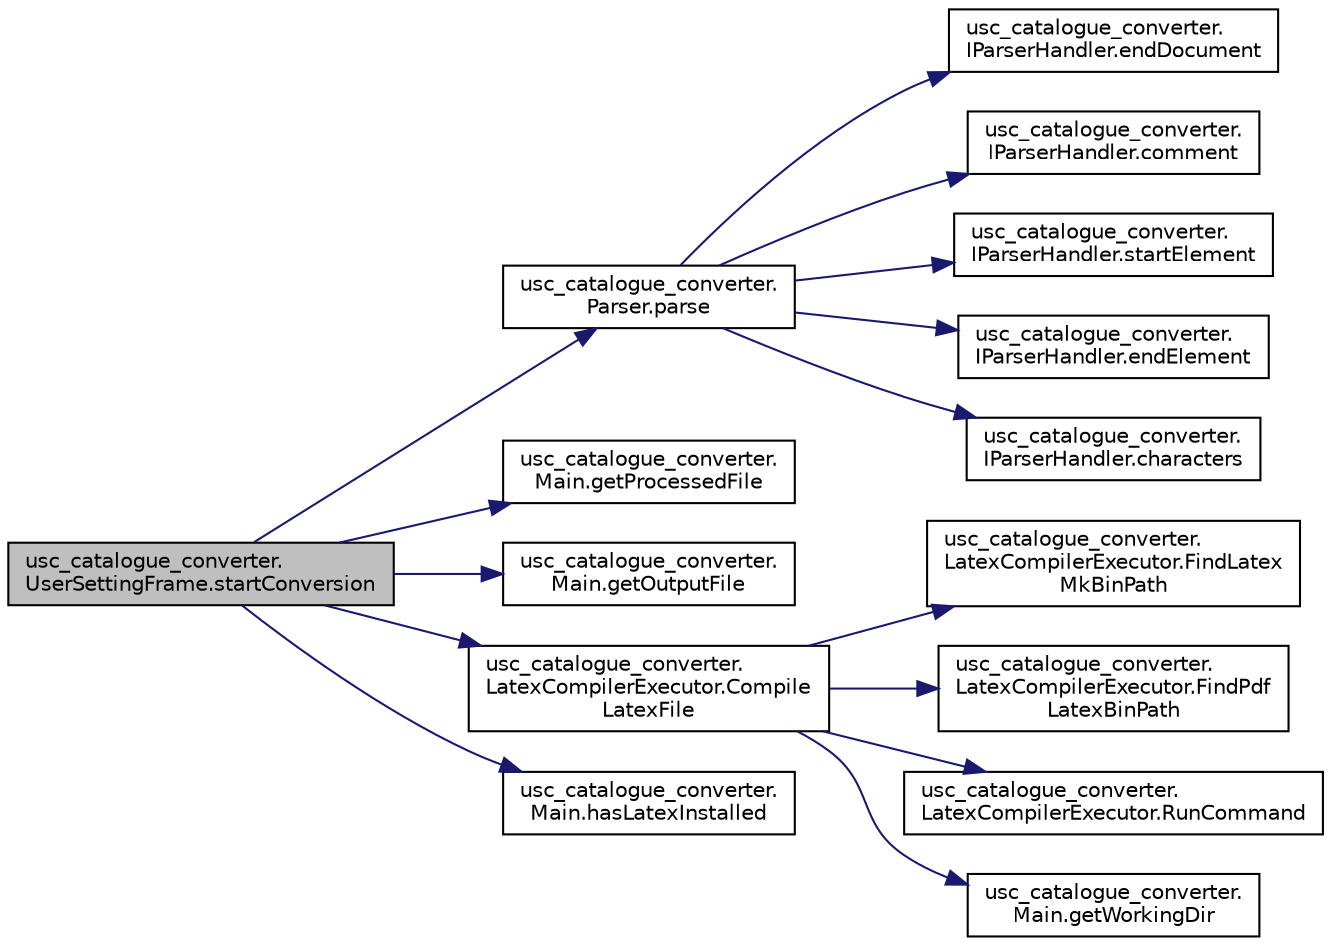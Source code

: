 digraph "usc_catalogue_converter.UserSettingFrame.startConversion"
{
  edge [fontname="Helvetica",fontsize="10",labelfontname="Helvetica",labelfontsize="10"];
  node [fontname="Helvetica",fontsize="10",shape=record];
  rankdir="LR";
  Node36 [label="usc_catalogue_converter.\lUserSettingFrame.startConversion",height=0.2,width=0.4,color="black", fillcolor="grey75", style="filled", fontcolor="black"];
  Node36 -> Node37 [color="midnightblue",fontsize="10",style="solid",fontname="Helvetica"];
  Node37 [label="usc_catalogue_converter.\lParser.parse",height=0.2,width=0.4,color="black", fillcolor="white", style="filled",URL="$db/db8/classusc__catalogue__converter_1_1_parser.html#a470c90a698aa265418dda603d930ef13"];
  Node37 -> Node38 [color="midnightblue",fontsize="10",style="solid",fontname="Helvetica"];
  Node38 [label="usc_catalogue_converter.\lIParserHandler.endDocument",height=0.2,width=0.4,color="black", fillcolor="white", style="filled",URL="$d9/d65/interfaceusc__catalogue__converter_1_1_i_parser_handler.html#ad41841239dc0d333e3dd927a28734c00"];
  Node37 -> Node39 [color="midnightblue",fontsize="10",style="solid",fontname="Helvetica"];
  Node39 [label="usc_catalogue_converter.\lIParserHandler.comment",height=0.2,width=0.4,color="black", fillcolor="white", style="filled",URL="$d9/d65/interfaceusc__catalogue__converter_1_1_i_parser_handler.html#a9212985270e63a11061889f22ca91c6b"];
  Node37 -> Node40 [color="midnightblue",fontsize="10",style="solid",fontname="Helvetica"];
  Node40 [label="usc_catalogue_converter.\lIParserHandler.startElement",height=0.2,width=0.4,color="black", fillcolor="white", style="filled",URL="$d9/d65/interfaceusc__catalogue__converter_1_1_i_parser_handler.html#a8bc03144ab8244306f73758704bfe84f"];
  Node37 -> Node41 [color="midnightblue",fontsize="10",style="solid",fontname="Helvetica"];
  Node41 [label="usc_catalogue_converter.\lIParserHandler.endElement",height=0.2,width=0.4,color="black", fillcolor="white", style="filled",URL="$d9/d65/interfaceusc__catalogue__converter_1_1_i_parser_handler.html#acb56d07a5849821b19ab91fa180efd66"];
  Node37 -> Node42 [color="midnightblue",fontsize="10",style="solid",fontname="Helvetica"];
  Node42 [label="usc_catalogue_converter.\lIParserHandler.characters",height=0.2,width=0.4,color="black", fillcolor="white", style="filled",URL="$d9/d65/interfaceusc__catalogue__converter_1_1_i_parser_handler.html#a0af1a501503bbfb63496a79c4eb18662"];
  Node36 -> Node43 [color="midnightblue",fontsize="10",style="solid",fontname="Helvetica"];
  Node43 [label="usc_catalogue_converter.\lMain.getProcessedFile",height=0.2,width=0.4,color="black", fillcolor="white", style="filled",URL="$d8/de1/classusc__catalogue__converter_1_1_main.html#ada284dec333a21e1c1e2fcb600ccbdb2"];
  Node36 -> Node44 [color="midnightblue",fontsize="10",style="solid",fontname="Helvetica"];
  Node44 [label="usc_catalogue_converter.\lMain.getOutputFile",height=0.2,width=0.4,color="black", fillcolor="white", style="filled",URL="$d8/de1/classusc__catalogue__converter_1_1_main.html#a4ff8d18ae26a170a7a8db208e7a114b5"];
  Node36 -> Node45 [color="midnightblue",fontsize="10",style="solid",fontname="Helvetica"];
  Node45 [label="usc_catalogue_converter.\lLatexCompilerExecutor.Compile\lLatexFile",height=0.2,width=0.4,color="black", fillcolor="white", style="filled",URL="$de/d4c/classusc__catalogue__converter_1_1_latex_compiler_executor.html#a8c72aa47f1bc8ebb1575d6f46510c5c2"];
  Node45 -> Node46 [color="midnightblue",fontsize="10",style="solid",fontname="Helvetica"];
  Node46 [label="usc_catalogue_converter.\lLatexCompilerExecutor.FindLatex\lMkBinPath",height=0.2,width=0.4,color="black", fillcolor="white", style="filled",URL="$de/d4c/classusc__catalogue__converter_1_1_latex_compiler_executor.html#ad1ccf7a32623dfa794cd272d797c7589"];
  Node45 -> Node47 [color="midnightblue",fontsize="10",style="solid",fontname="Helvetica"];
  Node47 [label="usc_catalogue_converter.\lLatexCompilerExecutor.FindPdf\lLatexBinPath",height=0.2,width=0.4,color="black", fillcolor="white", style="filled",URL="$de/d4c/classusc__catalogue__converter_1_1_latex_compiler_executor.html#aa17e7a257a8bece4a9f2ee8d0c085c8a"];
  Node45 -> Node48 [color="midnightblue",fontsize="10",style="solid",fontname="Helvetica"];
  Node48 [label="usc_catalogue_converter.\lLatexCompilerExecutor.RunCommand",height=0.2,width=0.4,color="black", fillcolor="white", style="filled",URL="$de/d4c/classusc__catalogue__converter_1_1_latex_compiler_executor.html#a3ee0a99ffdc0fccbb9a1079b6cbf980d"];
  Node45 -> Node49 [color="midnightblue",fontsize="10",style="solid",fontname="Helvetica"];
  Node49 [label="usc_catalogue_converter.\lMain.getWorkingDir",height=0.2,width=0.4,color="black", fillcolor="white", style="filled",URL="$d8/de1/classusc__catalogue__converter_1_1_main.html#ada5273687e9c082a6e3520aae20f03b9"];
  Node36 -> Node50 [color="midnightblue",fontsize="10",style="solid",fontname="Helvetica"];
  Node50 [label="usc_catalogue_converter.\lMain.hasLatexInstalled",height=0.2,width=0.4,color="black", fillcolor="white", style="filled",URL="$d8/de1/classusc__catalogue__converter_1_1_main.html#a2c515bf0aae909a9bd0e39d10def64b6"];
}
